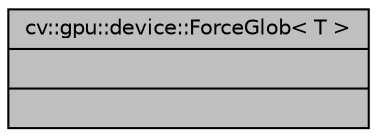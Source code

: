 digraph "cv::gpu::device::ForceGlob&lt; T &gt;"
{
 // LATEX_PDF_SIZE
  edge [fontname="Helvetica",fontsize="10",labelfontname="Helvetica",labelfontsize="10"];
  node [fontname="Helvetica",fontsize="10",shape=record];
  Node1 [label="{cv::gpu::device::ForceGlob\< T \>\n||}",height=0.2,width=0.4,color="black", fillcolor="grey75", style="filled", fontcolor="black",tooltip=" "];
}
